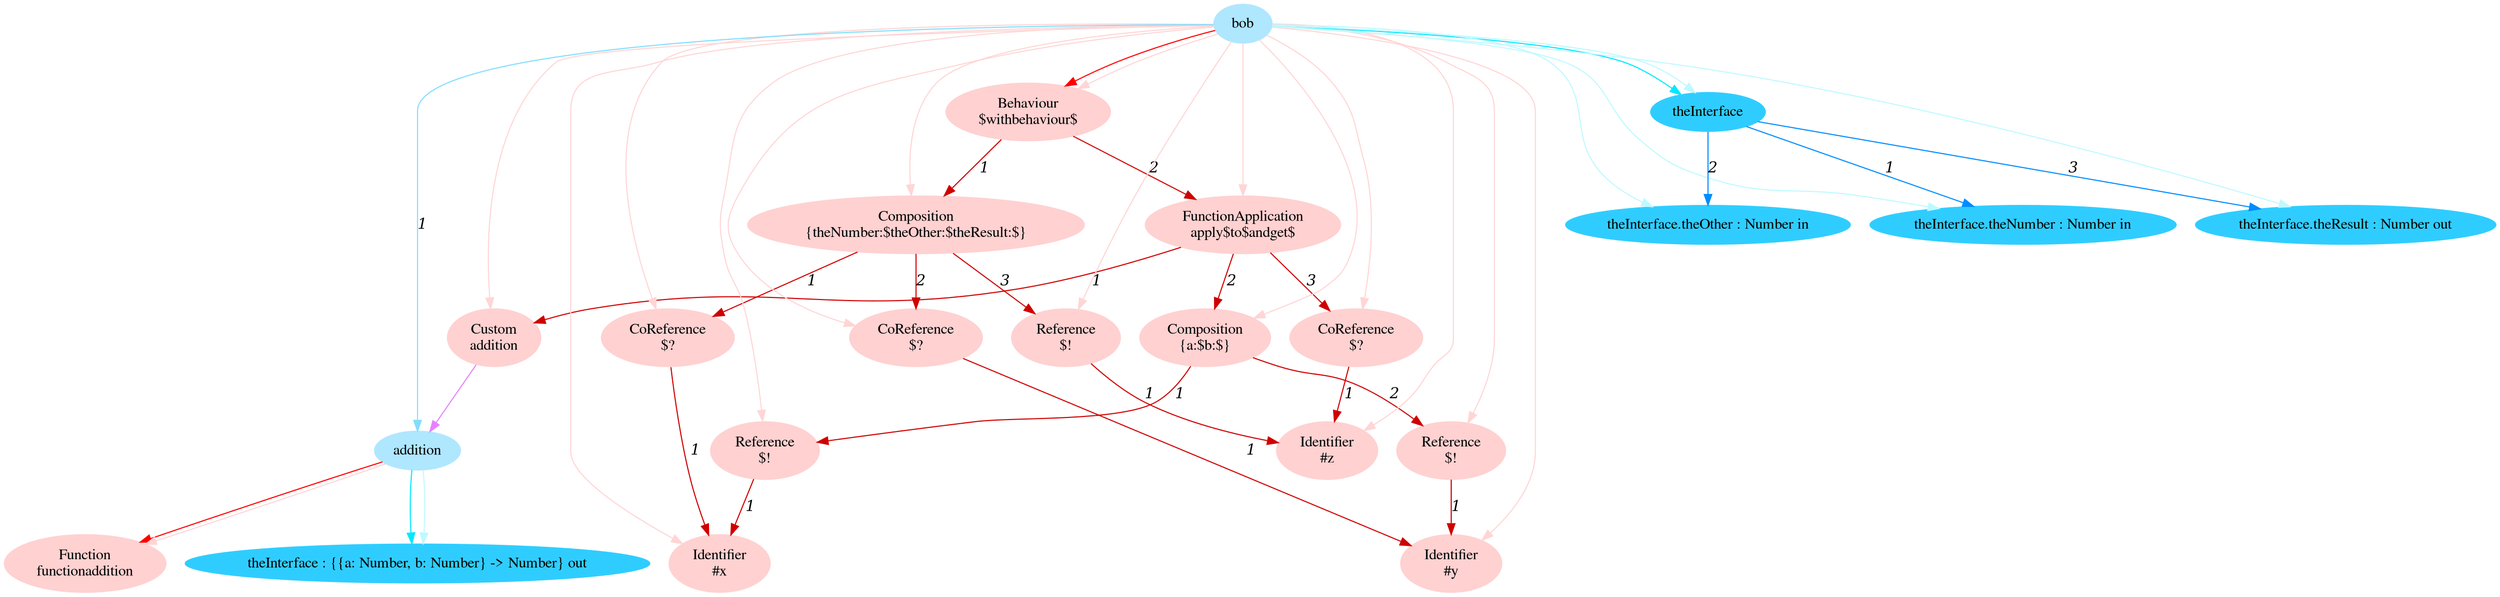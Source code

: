 digraph g{node_5741 [shape="ellipse", style="filled", color="#ffd1d1", fontname="Times", label="Function
functionaddition" ]
node_5744 [shape="ellipse", style="filled", color="#ffd1d1", fontname="Times", label="Identifier
#x" ]
node_5748 [shape="ellipse", style="filled", color="#ffd1d1", fontname="Times", label="CoReference
$?" ]
node_5752 [shape="ellipse", style="filled", color="#ffd1d1", fontname="Times", label="Identifier
#y" ]
node_5756 [shape="ellipse", style="filled", color="#ffd1d1", fontname="Times", label="CoReference
$?" ]
node_5760 [shape="ellipse", style="filled", color="#ffd1d1", fontname="Times", label="Identifier
#z" ]
node_5764 [shape="ellipse", style="filled", color="#ffd1d1", fontname="Times", label="Reference
$!" ]
node_5768 [shape="ellipse", style="filled", color="#ffd1d1", fontname="Times", label="Composition
{theNumber:$theOther:$theResult:$}" ]
node_5774 [shape="ellipse", style="filled", color="#ffd1d1", fontname="Times", label="Custom
addition" ]
node_5777 [shape="ellipse", style="filled", color="#ffd1d1", fontname="Times", label="Reference
$!" ]
node_5781 [shape="ellipse", style="filled", color="#ffd1d1", fontname="Times", label="Reference
$!" ]
node_5785 [shape="ellipse", style="filled", color="#ffd1d1", fontname="Times", label="Composition
{a:$b:$}" ]
node_5790 [shape="ellipse", style="filled", color="#ffd1d1", fontname="Times", label="CoReference
$?" ]
node_5794 [shape="ellipse", style="filled", color="#ffd1d1", fontname="Times", label="FunctionApplication
apply$to$andget$" ]
node_5800 [shape="ellipse", style="filled", color="#ffd1d1", fontname="Times", label="Behaviour
$withbehaviour$" ]
node_5669 [shape="ellipse", style="filled", color="#afe7ff", fontname="Times", label="bob" ]
node_5670 [shape="ellipse", style="filled", color="#afe7ff", fontname="Times", label="addition" ]
node_5671 [shape="ellipse", style="filled", color="#2fcdff", fontname="Times", label="theInterface : {{a: Number, b: Number} -> Number} out" ]
node_5678 [shape="ellipse", style="filled", color="#2fcdff", fontname="Times", label="theInterface" ]
node_5679 [shape="ellipse", style="filled", color="#2fcdff", fontname="Times", label="theInterface.theNumber : Number in" ]
node_5681 [shape="ellipse", style="filled", color="#2fcdff", fontname="Times", label="theInterface.theOther : Number in" ]
node_5683 [shape="ellipse", style="filled", color="#2fcdff", fontname="Times", label="theInterface.theResult : Number out" ]
node_5748 -> node_5744 [dir=forward, arrowHead=normal, fontname="Times-Italic", arrowsize=1, color="#d00000", label="1",  headlabel="", taillabel="" ]
node_5756 -> node_5752 [dir=forward, arrowHead=normal, fontname="Times-Italic", arrowsize=1, color="#d00000", label="1",  headlabel="", taillabel="" ]
node_5764 -> node_5760 [dir=forward, arrowHead=normal, fontname="Times-Italic", arrowsize=1, color="#d00000", label="1",  headlabel="", taillabel="" ]
node_5768 -> node_5748 [dir=forward, arrowHead=normal, fontname="Times-Italic", arrowsize=1, color="#d00000", label="1",  headlabel="", taillabel="" ]
node_5768 -> node_5756 [dir=forward, arrowHead=normal, fontname="Times-Italic", arrowsize=1, color="#d00000", label="2",  headlabel="", taillabel="" ]
node_5768 -> node_5764 [dir=forward, arrowHead=normal, fontname="Times-Italic", arrowsize=1, color="#d00000", label="3",  headlabel="", taillabel="" ]
node_5777 -> node_5744 [dir=forward, arrowHead=normal, fontname="Times-Italic", arrowsize=1, color="#d00000", label="1",  headlabel="", taillabel="" ]
node_5781 -> node_5752 [dir=forward, arrowHead=normal, fontname="Times-Italic", arrowsize=1, color="#d00000", label="1",  headlabel="", taillabel="" ]
node_5785 -> node_5777 [dir=forward, arrowHead=normal, fontname="Times-Italic", arrowsize=1, color="#d00000", label="1",  headlabel="", taillabel="" ]
node_5785 -> node_5781 [dir=forward, arrowHead=normal, fontname="Times-Italic", arrowsize=1, color="#d00000", label="2",  headlabel="", taillabel="" ]
node_5790 -> node_5760 [dir=forward, arrowHead=normal, fontname="Times-Italic", arrowsize=1, color="#d00000", label="1",  headlabel="", taillabel="" ]
node_5794 -> node_5774 [dir=forward, arrowHead=normal, fontname="Times-Italic", arrowsize=1, color="#d00000", label="1",  headlabel="", taillabel="" ]
node_5794 -> node_5785 [dir=forward, arrowHead=normal, fontname="Times-Italic", arrowsize=1, color="#d00000", label="2",  headlabel="", taillabel="" ]
node_5794 -> node_5790 [dir=forward, arrowHead=normal, fontname="Times-Italic", arrowsize=1, color="#d00000", label="3",  headlabel="", taillabel="" ]
node_5800 -> node_5768 [dir=forward, arrowHead=normal, fontname="Times-Italic", arrowsize=1, color="#d00000", label="1",  headlabel="", taillabel="" ]
node_5800 -> node_5794 [dir=forward, arrowHead=normal, fontname="Times-Italic", arrowsize=1, color="#d00000", label="2",  headlabel="", taillabel="" ]
node_5670 -> node_5741 [dir=forward, arrowHead=normal, fontname="Times-Italic", arrowsize=1, color="#ff0000", label="",  headlabel="", taillabel="" ]
node_5669 -> node_5800 [dir=forward, arrowHead=normal, fontname="Times-Italic", arrowsize=1, color="#ff0000", label="",  headlabel="", taillabel="" ]
node_5670 -> node_5741 [dir=forward, arrowHead=normal, fontname="Times-Italic", arrowsize=1, color="#ffd5d5", label="",  headlabel="", taillabel="" ]
node_5669 -> node_5744 [dir=forward, arrowHead=normal, fontname="Times-Italic", arrowsize=1, color="#ffd5d5", label="",  headlabel="", taillabel="" ]
node_5669 -> node_5748 [dir=forward, arrowHead=normal, fontname="Times-Italic", arrowsize=1, color="#ffd5d5", label="",  headlabel="", taillabel="" ]
node_5669 -> node_5752 [dir=forward, arrowHead=normal, fontname="Times-Italic", arrowsize=1, color="#ffd5d5", label="",  headlabel="", taillabel="" ]
node_5669 -> node_5756 [dir=forward, arrowHead=normal, fontname="Times-Italic", arrowsize=1, color="#ffd5d5", label="",  headlabel="", taillabel="" ]
node_5669 -> node_5760 [dir=forward, arrowHead=normal, fontname="Times-Italic", arrowsize=1, color="#ffd5d5", label="",  headlabel="", taillabel="" ]
node_5669 -> node_5764 [dir=forward, arrowHead=normal, fontname="Times-Italic", arrowsize=1, color="#ffd5d5", label="",  headlabel="", taillabel="" ]
node_5669 -> node_5768 [dir=forward, arrowHead=normal, fontname="Times-Italic", arrowsize=1, color="#ffd5d5", label="",  headlabel="", taillabel="" ]
node_5669 -> node_5774 [dir=forward, arrowHead=normal, fontname="Times-Italic", arrowsize=1, color="#ffd5d5", label="",  headlabel="", taillabel="" ]
node_5669 -> node_5777 [dir=forward, arrowHead=normal, fontname="Times-Italic", arrowsize=1, color="#ffd5d5", label="",  headlabel="", taillabel="" ]
node_5669 -> node_5781 [dir=forward, arrowHead=normal, fontname="Times-Italic", arrowsize=1, color="#ffd5d5", label="",  headlabel="", taillabel="" ]
node_5669 -> node_5785 [dir=forward, arrowHead=normal, fontname="Times-Italic", arrowsize=1, color="#ffd5d5", label="",  headlabel="", taillabel="" ]
node_5669 -> node_5790 [dir=forward, arrowHead=normal, fontname="Times-Italic", arrowsize=1, color="#ffd5d5", label="",  headlabel="", taillabel="" ]
node_5669 -> node_5794 [dir=forward, arrowHead=normal, fontname="Times-Italic", arrowsize=1, color="#ffd5d5", label="",  headlabel="", taillabel="" ]
node_5669 -> node_5800 [dir=forward, arrowHead=normal, fontname="Times-Italic", arrowsize=1, color="#ffd5d5", label="",  headlabel="", taillabel="" ]
node_5670 -> node_5671 [dir=forward, arrowHead=normal, fontname="Times-Italic", arrowsize=1, color="#00e8ff", label="",  headlabel="", taillabel="" ]
node_5669 -> node_5678 [dir=forward, arrowHead=normal, fontname="Times-Italic", arrowsize=1, color="#00e8ff", label="",  headlabel="", taillabel="" ]
node_5670 -> node_5671 [dir=forward, arrowHead=normal, fontname="Times-Italic", arrowsize=1, color="#bef9ff", label="",  headlabel="", taillabel="" ]
node_5669 -> node_5679 [dir=forward, arrowHead=normal, fontname="Times-Italic", arrowsize=1, color="#bef9ff", label="",  headlabel="", taillabel="" ]
node_5669 -> node_5681 [dir=forward, arrowHead=normal, fontname="Times-Italic", arrowsize=1, color="#bef9ff", label="",  headlabel="", taillabel="" ]
node_5669 -> node_5683 [dir=forward, arrowHead=normal, fontname="Times-Italic", arrowsize=1, color="#bef9ff", label="",  headlabel="", taillabel="" ]
node_5669 -> node_5678 [dir=forward, arrowHead=normal, fontname="Times-Italic", arrowsize=1, color="#bef9ff", label="",  headlabel="", taillabel="" ]
node_5678 -> node_5679 [dir=forward, arrowHead=normal, fontname="Times-Italic", arrowsize=1, color="#008cff", label="1",  headlabel="", taillabel="" ]
node_5678 -> node_5681 [dir=forward, arrowHead=normal, fontname="Times-Italic", arrowsize=1, color="#008cff", label="2",  headlabel="", taillabel="" ]
node_5678 -> node_5683 [dir=forward, arrowHead=normal, fontname="Times-Italic", arrowsize=1, color="#008cff", label="3",  headlabel="", taillabel="" ]
node_5669 -> node_5670 [dir=forward, arrowHead=normal, fontname="Times-Italic", arrowsize=1, color="#81ddff", label="1",  headlabel="", taillabel="" ]
node_5774 -> node_5670 [dir=forward, arrowHead=normal, fontname="Times-Italic", arrowsize=1, color="#e681ff", label="",  headlabel="", taillabel="" ]
}
